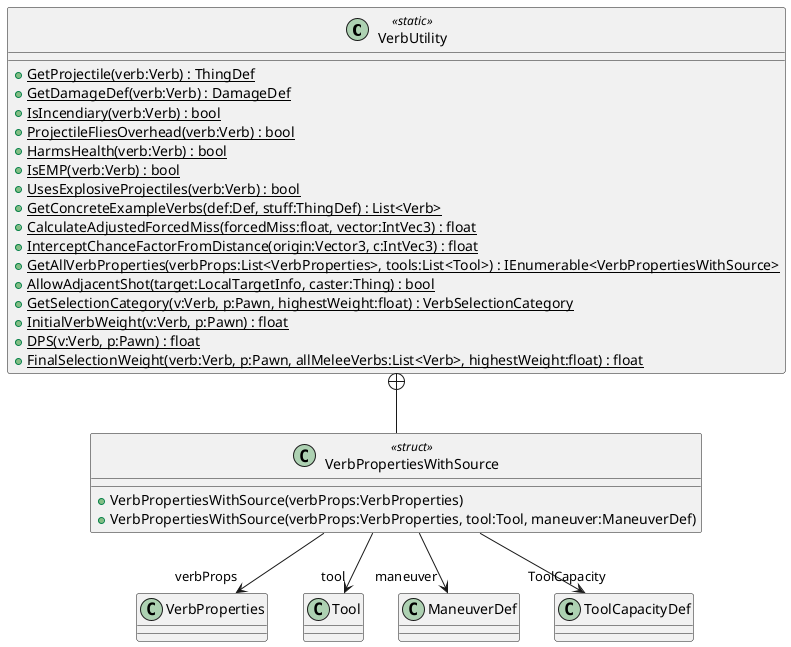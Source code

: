 @startuml
class VerbUtility <<static>> {
    + {static} GetProjectile(verb:Verb) : ThingDef
    + {static} GetDamageDef(verb:Verb) : DamageDef
    + {static} IsIncendiary(verb:Verb) : bool
    + {static} ProjectileFliesOverhead(verb:Verb) : bool
    + {static} HarmsHealth(verb:Verb) : bool
    + {static} IsEMP(verb:Verb) : bool
    + {static} UsesExplosiveProjectiles(verb:Verb) : bool
    + {static} GetConcreteExampleVerbs(def:Def, stuff:ThingDef) : List<Verb>
    + {static} CalculateAdjustedForcedMiss(forcedMiss:float, vector:IntVec3) : float
    + {static} InterceptChanceFactorFromDistance(origin:Vector3, c:IntVec3) : float
    + {static} GetAllVerbProperties(verbProps:List<VerbProperties>, tools:List<Tool>) : IEnumerable<VerbPropertiesWithSource>
    + {static} AllowAdjacentShot(target:LocalTargetInfo, caster:Thing) : bool
    + {static} GetSelectionCategory(v:Verb, p:Pawn, highestWeight:float) : VerbSelectionCategory
    + {static} InitialVerbWeight(v:Verb, p:Pawn) : float
    + {static} DPS(v:Verb, p:Pawn) : float
    + {static} FinalSelectionWeight(verb:Verb, p:Pawn, allMeleeVerbs:List<Verb>, highestWeight:float) : float
}
class VerbPropertiesWithSource <<struct>> {
    + VerbPropertiesWithSource(verbProps:VerbProperties)
    + VerbPropertiesWithSource(verbProps:VerbProperties, tool:Tool, maneuver:ManeuverDef)
}
VerbUtility +-- VerbPropertiesWithSource
VerbPropertiesWithSource --> "verbProps" VerbProperties
VerbPropertiesWithSource --> "tool" Tool
VerbPropertiesWithSource --> "maneuver" ManeuverDef
VerbPropertiesWithSource --> "ToolCapacity" ToolCapacityDef
@enduml
